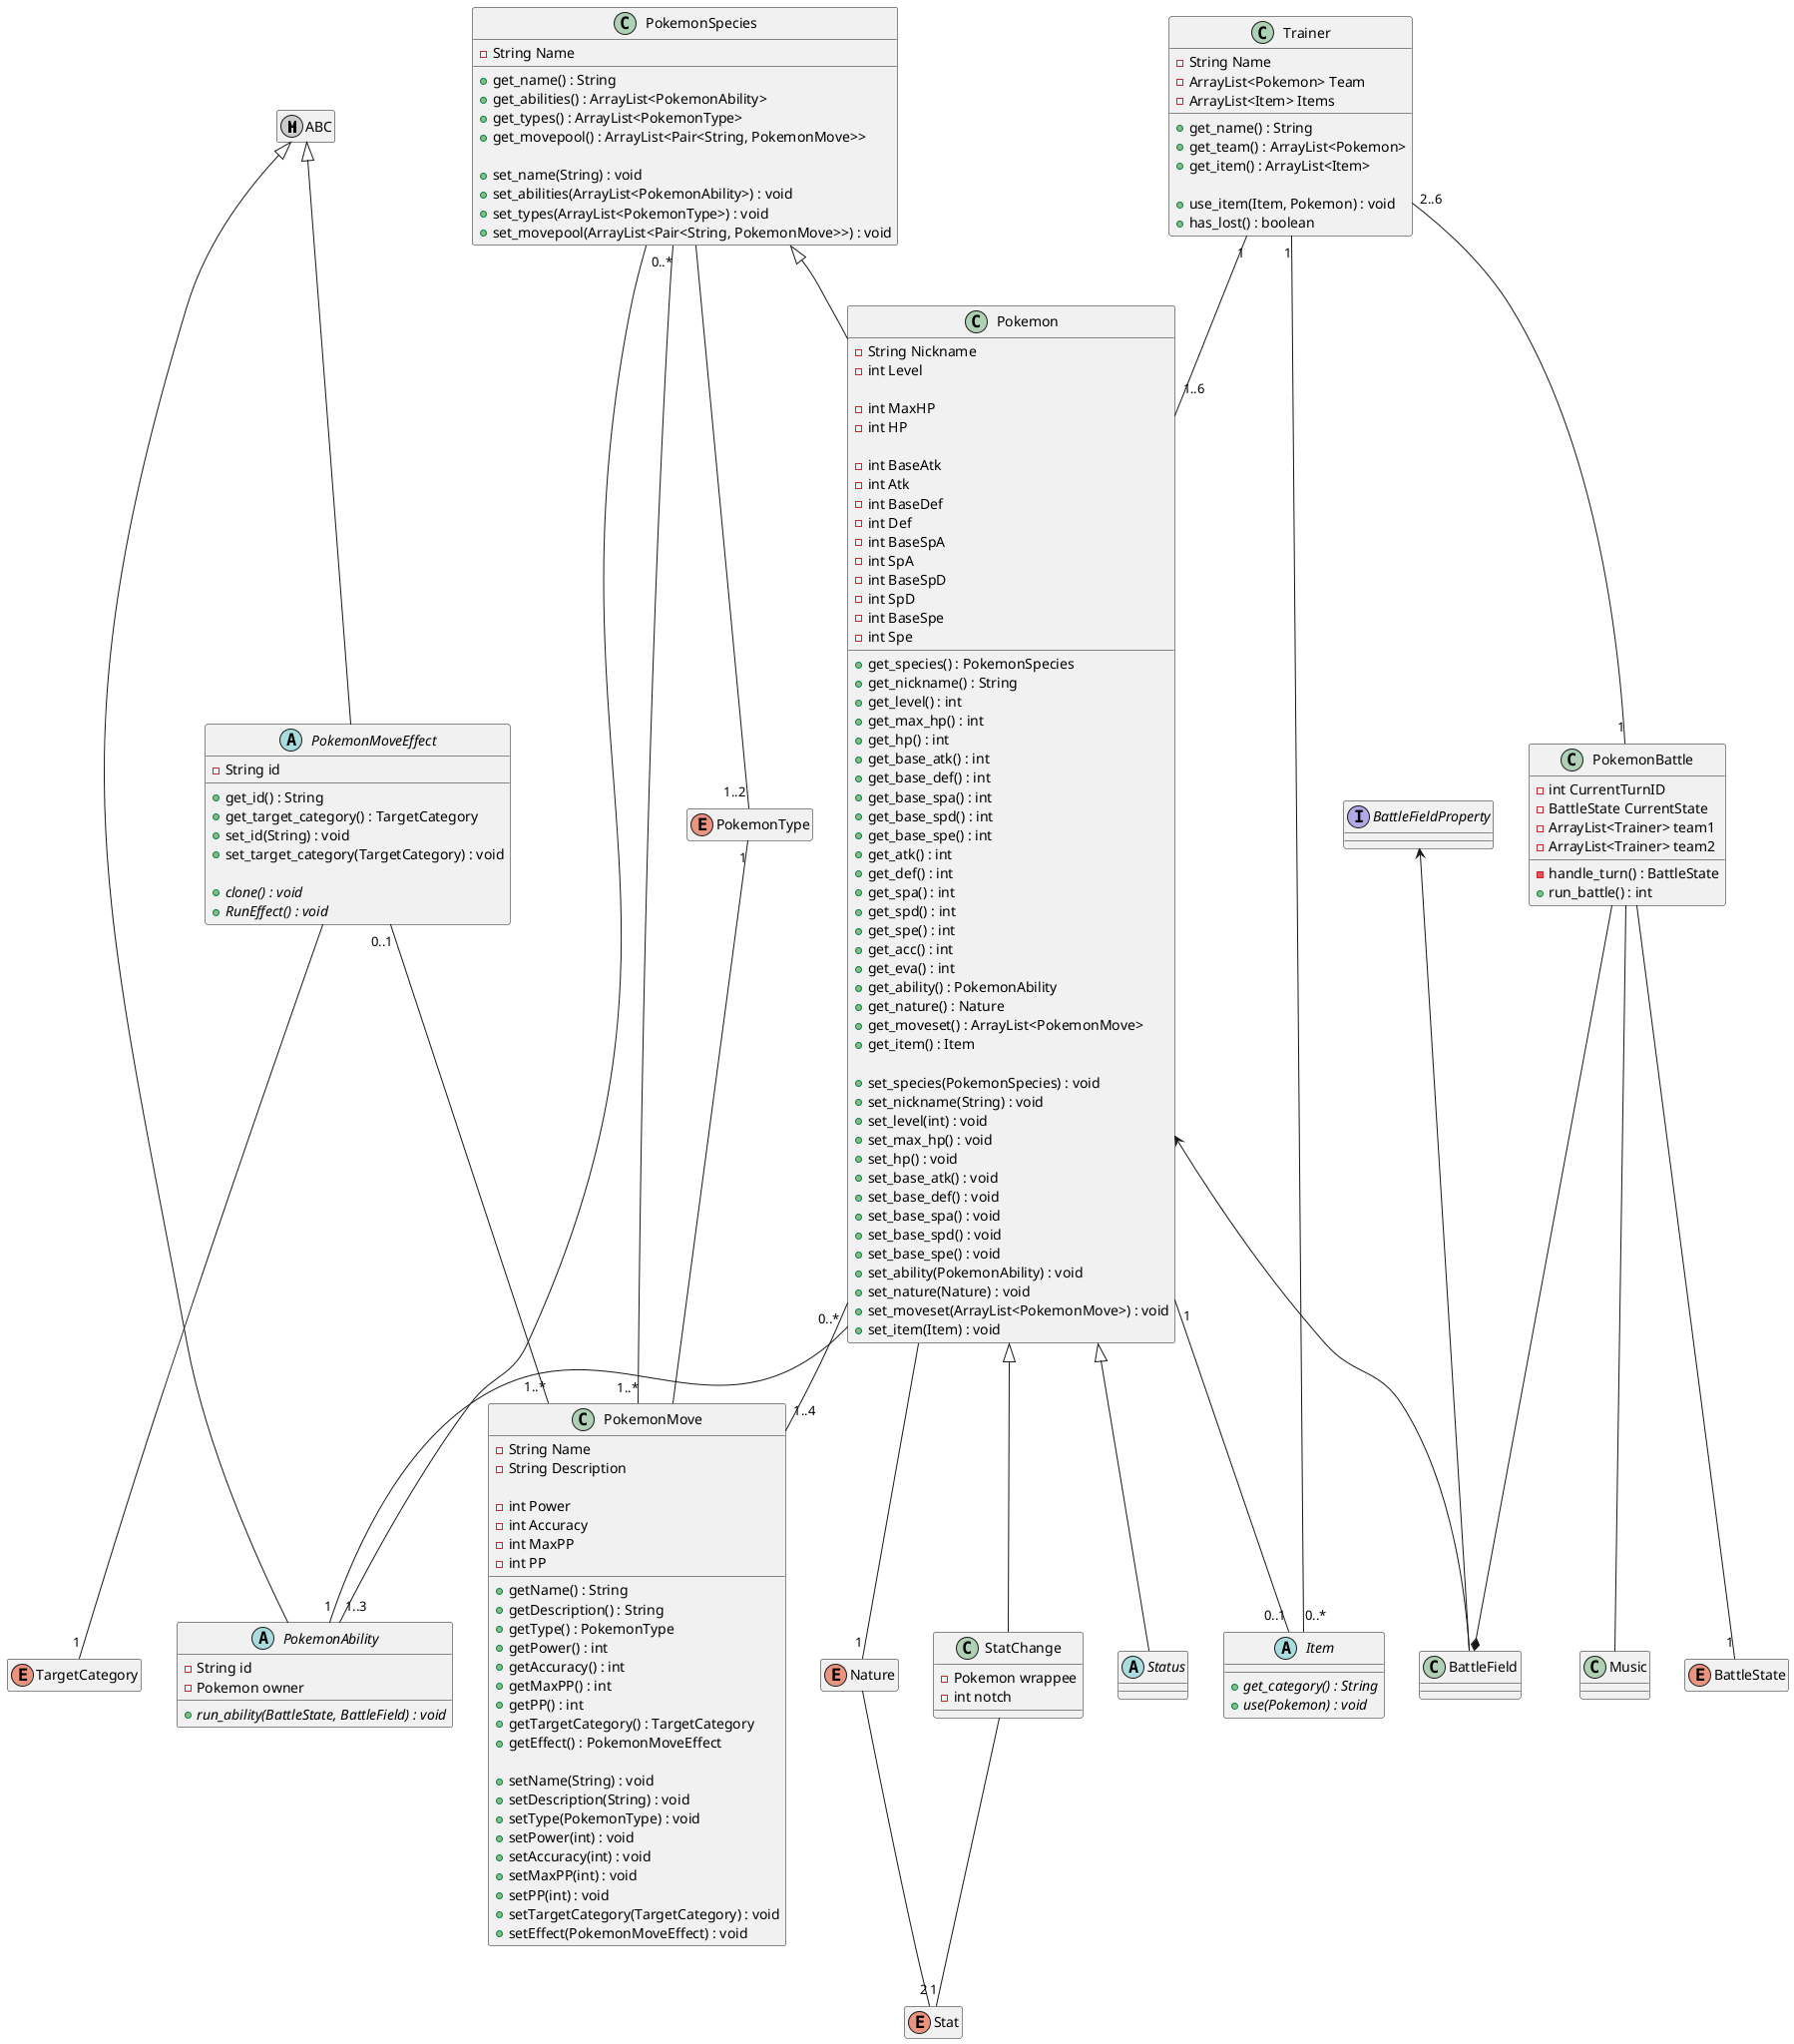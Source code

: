 @startuml P
hide enum empty member
hide metaclass empty member

metaclass ABC

enum Stat
enum PokemonType
enum Nature
enum TargetCategory
enum BattleState

interface BattleFieldProperty {

}

abstract class PokemonAbility extends ABC {
    - String id
    - Pokemon owner

    + {abstract} run_ability(BattleState, BattleField) : void 
}

abstract class PokemonMoveEffect extends ABC {
    - String id

    + get_id() : String
    + get_target_category() : TargetCategory
    + set_id(String) : void
    + set_target_category(TargetCategory) : void

    + {abstract} clone() : void
    + {abstract} RunEffect() : void
}

abstract class Item {
    + {abstract} get_category() : String
    + {abstract} use(Pokemon) : void
}

class StatChange {
    - Pokemon wrappee
    - int notch
}

abstract class Status{}

class PokemonMove {
    - String Name
    - String Description
    
    - int Power
    - int Accuracy
    - int MaxPP
    - int PP

    + getName() : String
    + getDescription() : String
    + getType() : PokemonType
    + getPower() : int
    + getAccuracy() : int
    + getMaxPP() : int
    + getPP() : int
    + getTargetCategory() : TargetCategory
    + getEffect() : PokemonMoveEffect

    + setName(String) : void
    + setDescription(String) : void
    + setType(PokemonType) : void
    + setPower(int) : void
    + setAccuracy(int) : void
    + setMaxPP(int) : void
    + setPP(int) : void
    + setTargetCategory(TargetCategory) : void
    + setEffect(PokemonMoveEffect) : void
}

class BattleField {}

class PokemonSpecies {
    - String Name
    
    + get_name() : String
    + get_abilities() : ArrayList<PokemonAbility>
    + get_types() : ArrayList<PokemonType>
    + get_movepool() : ArrayList<Pair<String, PokemonMove>>

    + set_name(String) : void
    + set_abilities(ArrayList<PokemonAbility>) : void
    + set_types(ArrayList<PokemonType>) : void
    + set_movepool(ArrayList<Pair<String, PokemonMove>>) : void
}
class Pokemon extends PokemonSpecies {
    - String Nickname
    - int Level

    - int MaxHP
    - int HP

    - int BaseAtk
    - int Atk
    - int BaseDef
    - int Def
    - int BaseSpA
    - int SpA
    - int BaseSpD
    - int SpD
    - int BaseSpe
    - int Spe

    + get_species() : PokemonSpecies
    + get_nickname() : String
    + get_level() : int
    + get_max_hp() : int
    + get_hp() : int
    + get_base_atk() : int
    + get_base_def() : int
    + get_base_spa() : int
    + get_base_spd() : int
    + get_base_spe() : int
    + get_atk() : int
    + get_def() : int
    + get_spa() : int
    + get_spd() : int
    + get_spe() : int
    + get_acc() : int
    + get_eva() : int
    + get_ability() : PokemonAbility
    + get_nature() : Nature
    + get_moveset() : ArrayList<PokemonMove>
    + get_item() : Item
    
    + set_species(PokemonSpecies) : void
    + set_nickname(String) : void
    + set_level(int) : void
    + set_max_hp() : void
    + set_hp() : void
    + set_base_atk() : void
    + set_base_def() : void
    + set_base_spa() : void
    + set_base_spd() : void
    + set_base_spe() : void
    + set_ability(PokemonAbility) : void
    + set_nature(Nature) : void
    + set_moveset(ArrayList<PokemonMove>) : void
    + set_item(Item) : void
}

class Trainer{
    - String Name
    - ArrayList<Pokemon> Team
    - ArrayList<Item> Items

    + get_name() : String
    + get_team() : ArrayList<Pokemon>
    + get_item() : ArrayList<Item>

    + use_item(Item, Pokemon) : void
    + has_lost() : boolean
}

class Music {}

class PokemonBattle {
    - int CurrentTurnID
    - BattleState CurrentState
    - ArrayList<Trainer> team1
    - ArrayList<Trainer> team2

    - handle_turn() : BattleState
    + run_battle() : int
}

PokemonSpecies "0..*" -- "1..*" PokemonMove
PokemonSpecies -- "1..2" PokemonType
PokemonSpecies -- "1..3" PokemonAbility
Pokemon "1" -- "0..1" Item
Pokemon "0..*" -- "1..4" PokemonMove
Pokemon -- "1" Nature
Pokemon -- "1" PokemonAbility
Pokemon <|-- StatChange
Pokemon <|-- Status

StatChange -- "1" Stat
Nature -- "2" Stat

PokemonType "1" -- PokemonMove
PokemonMoveEffect "0..1" -- "1..*" PokemonMove
PokemonMoveEffect -- "1" TargetCategory
PokemonBattle --* BattleField
Pokemon <-- BattleField
BattleFieldProperty <-- BattleField
Trainer "1" -- "1..6" Pokemon
Trainer "2..6" -- "1" PokemonBattle
Trainer "1" -- "0..*" Item
PokemonBattle -- Music
PokemonBattle -- "1" BattleState

@enduml